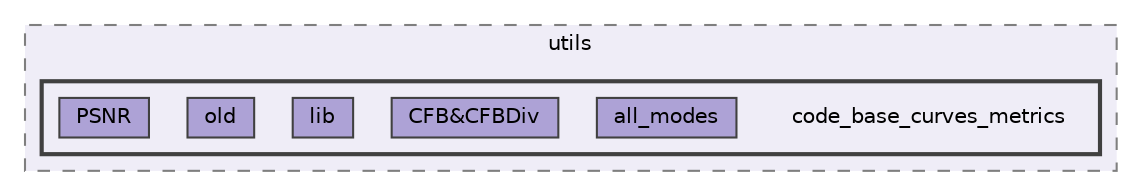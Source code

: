 digraph "C:/Users/Katia/Documents/GitHub/code_base_obscuration/utils/code_base_curves_metrics"
{
 // LATEX_PDF_SIZE
  bgcolor="transparent";
  edge [fontname=Helvetica,fontsize=10,labelfontname=Helvetica,labelfontsize=10];
  node [fontname=Helvetica,fontsize=10,shape=box,height=0.2,width=0.4];
  compound=true
  subgraph clusterdir_75a99e565e81558759e27b5c901317f4 {
    graph [ bgcolor="#efedf7", pencolor="grey50", label="utils", fontname=Helvetica,fontsize=10 style="filled,dashed", URL="dir_75a99e565e81558759e27b5c901317f4.html",tooltip=""]
  subgraph clusterdir_a9972147a65f5494caef08bde655636c {
    graph [ bgcolor="#efedf7", pencolor="grey25", label="", fontname=Helvetica,fontsize=10 style="filled,bold", URL="dir_a9972147a65f5494caef08bde655636c.html",tooltip=""]
    dir_a9972147a65f5494caef08bde655636c [shape=plaintext, label="code_base_curves_metrics"];
  dir_99024ebc552fb1f3e574fb5d06735312 [label="all_modes", fillcolor="#ada2d6", color="grey25", style="filled", URL="dir_99024ebc552fb1f3e574fb5d06735312.html",tooltip=""];
  dir_9a644222236abc1bc1ff52993af96eff [label="CFB&CFBDiv", fillcolor="#ada2d6", color="grey25", style="filled", URL="dir_9a644222236abc1bc1ff52993af96eff.html",tooltip=""];
  dir_0a42a88f5f6ef7983f372de71baa4216 [label="lib", fillcolor="#ada2d6", color="grey25", style="filled", URL="dir_0a42a88f5f6ef7983f372de71baa4216.html",tooltip=""];
  dir_c95e2c0d8d85df42d8d65ef5defcf403 [label="old", fillcolor="#ada2d6", color="grey25", style="filled", URL="dir_c95e2c0d8d85df42d8d65ef5defcf403.html",tooltip=""];
  dir_af72b9ea6edcdf76b2f7466469e2e08e [label="PSNR", fillcolor="#ada2d6", color="grey25", style="filled", URL="dir_af72b9ea6edcdf76b2f7466469e2e08e.html",tooltip=""];
  }
  }
}
